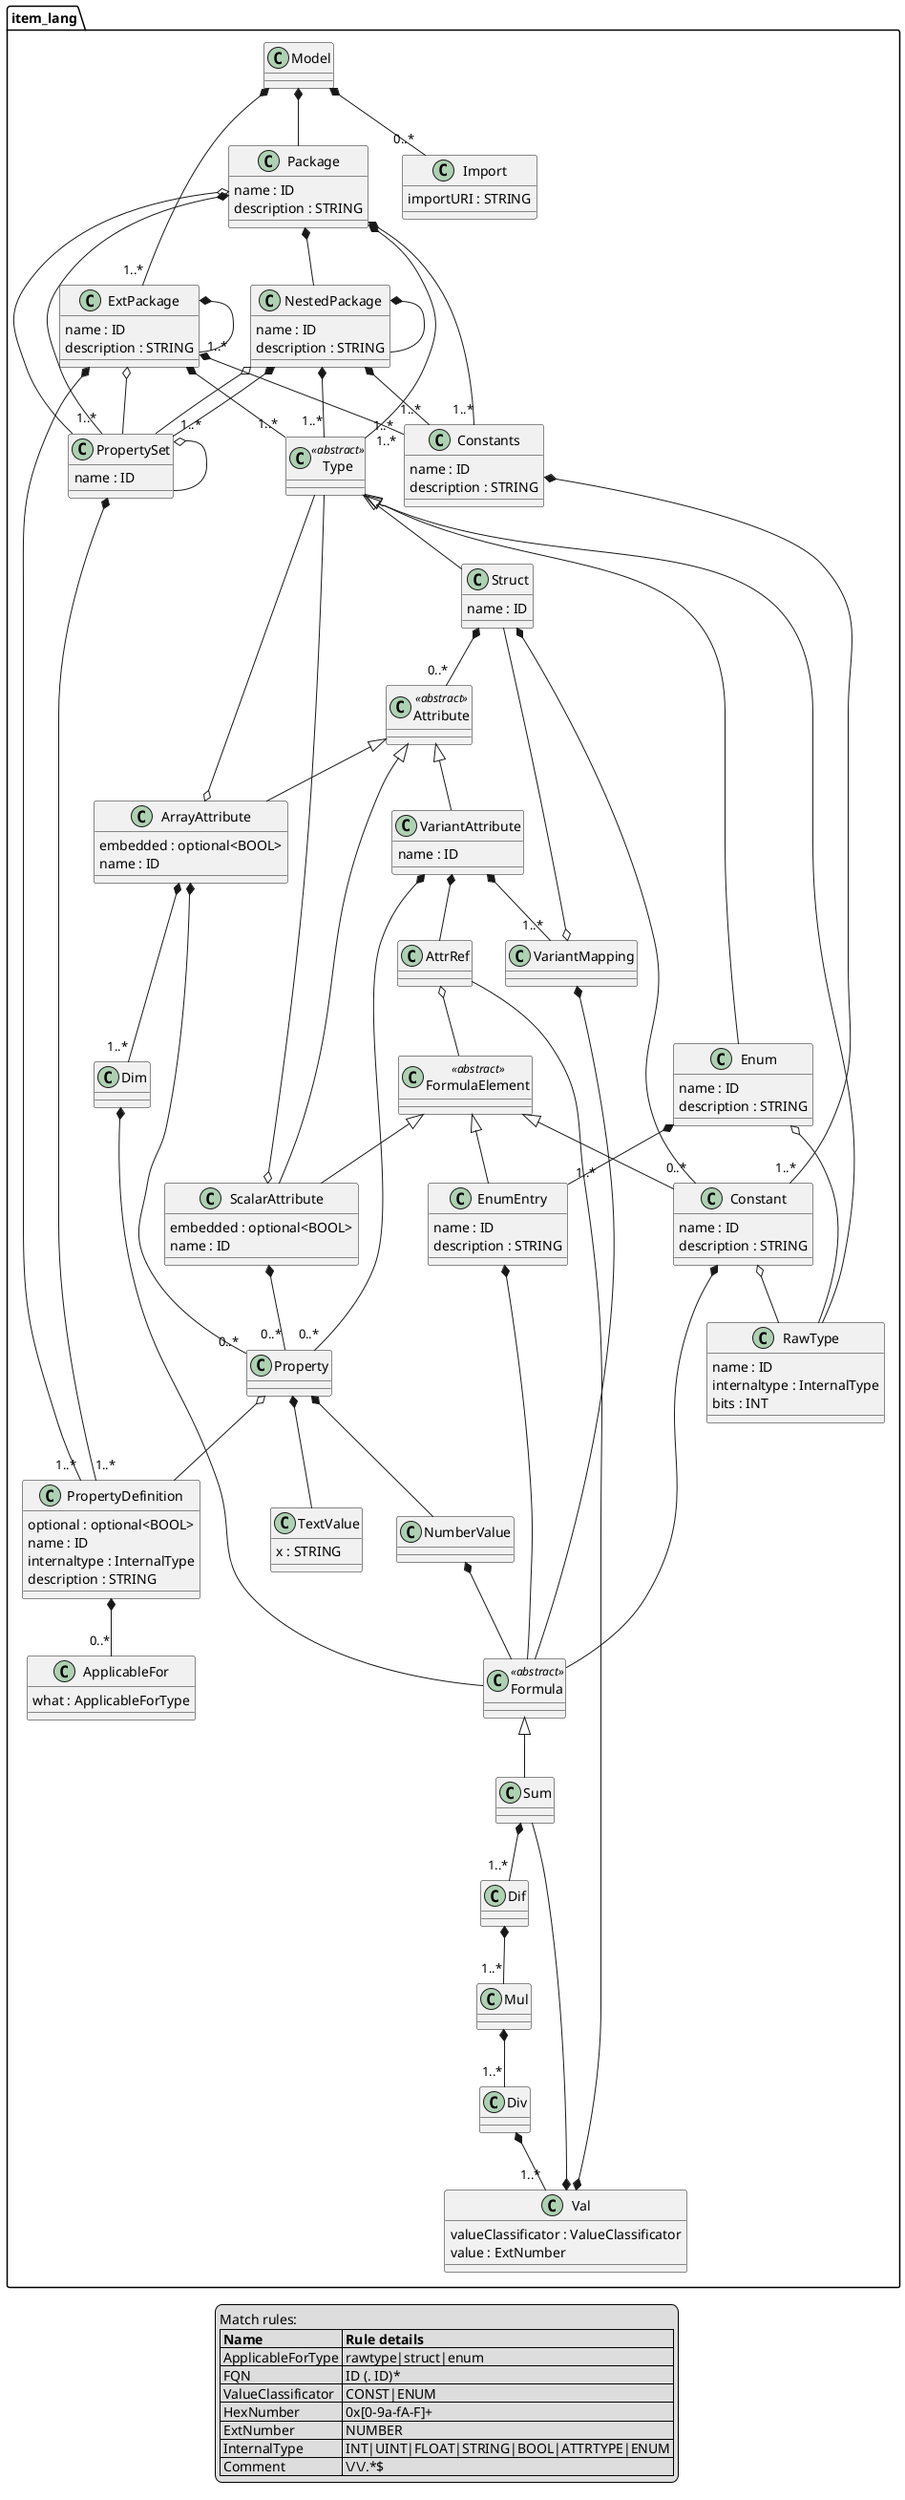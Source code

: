 @startuml
set namespaceSeparator .


class item_lang.Model  {
}


class item_lang.NestedPackage  {
  name : ID
  description : STRING
}


class item_lang.Package  {
  name : ID
  description : STRING
}


class item_lang.ExtPackage  {
  name : ID
  description : STRING
}


class item_lang.Struct  {
  name : ID
}


class item_lang.RawType  {
  name : ID
  internaltype : InternalType
  bits : INT
}


class item_lang.Enum  {
  name : ID
  description : STRING
}


class item_lang.Type <<abstract>> {
}


class item_lang.Attribute <<abstract>> {
}


class item_lang.VariantAttribute  {
  name : ID
}


class item_lang.ScalarAttribute  {
  embedded : optional<BOOL>
  name : ID
}


class item_lang.ArrayAttribute  {
  embedded : optional<BOOL>
  name : ID
}


class item_lang.FormulaElement <<abstract>> {
}


class item_lang.EnumEntry  {
  name : ID
  description : STRING
}


class item_lang.Dim  {
}


class item_lang.AttrRef  {
}


class item_lang.VariantMapping  {
}


class item_lang.Import  {
  importURI : STRING
}


class item_lang.Formula <<abstract>> {
}


class item_lang.Sum  {
}


class item_lang.Dif  {
}


class item_lang.Mul  {
}


class item_lang.Div  {
}


class item_lang.Val  {
  valueClassificator : ValueClassificator
  value : ExtNumber
}


class item_lang.PropertySet  {
  name : ID
}


class item_lang.PropertyDefinition  {
  optional : optional<BOOL>
  name : ID
  internaltype : InternalType
  description : STRING
}


class item_lang.ApplicableFor  {
  what : ApplicableForType
}


class item_lang.Property  {
}


class item_lang.Constants  {
  name : ID
  description : STRING
}


class item_lang.Constant  {
  name : ID
  description : STRING
}


class item_lang.TextValue  {
  x : STRING
}


class item_lang.NumberValue  {
}


item_lang.Model *-- "0..*" item_lang.Import
item_lang.Model *-- "1..*" item_lang.ExtPackage
item_lang.Model *-- item_lang.Package
item_lang.NestedPackage *-- item_lang.NestedPackage
item_lang.NestedPackage o-- item_lang.PropertySet
item_lang.NestedPackage *-- "1..*" item_lang.PropertySet
item_lang.NestedPackage *-- "1..*" item_lang.Type
item_lang.NestedPackage *-- "1..*" item_lang.Constants
item_lang.Package *-- item_lang.NestedPackage
item_lang.Package o-- item_lang.PropertySet
item_lang.Package *-- "1..*" item_lang.PropertySet
item_lang.Package *-- "1..*" item_lang.Type
item_lang.Package *-- "1..*" item_lang.Constants
item_lang.ExtPackage o-- item_lang.PropertySet
item_lang.ExtPackage *-- "1..*" item_lang.ExtPackage
item_lang.ExtPackage *-- "1..*" item_lang.PropertyDefinition
item_lang.ExtPackage *-- "1..*" item_lang.Type
item_lang.ExtPackage *-- "1..*" item_lang.Constants
item_lang.Struct *-- "0..*" item_lang.Constant
item_lang.Struct *-- "0..*" item_lang.Attribute
item_lang.Enum o-- item_lang.RawType
item_lang.Enum *-- "1..*" item_lang.EnumEntry
item_lang.Type <|-- item_lang.RawType
item_lang.Type <|-- item_lang.Struct
item_lang.Type <|-- item_lang.Enum
item_lang.Attribute <|-- item_lang.ScalarAttribute
item_lang.Attribute <|-- item_lang.ArrayAttribute
item_lang.Attribute <|-- item_lang.VariantAttribute
item_lang.VariantAttribute *-- item_lang.AttrRef
item_lang.VariantAttribute *-- "1..*" item_lang.VariantMapping
item_lang.VariantAttribute *-- "0..*" item_lang.Property
item_lang.ScalarAttribute o-- item_lang.Type
item_lang.ScalarAttribute *-- "0..*" item_lang.Property
item_lang.ArrayAttribute o-- item_lang.Type
item_lang.ArrayAttribute *-- "1..*" item_lang.Dim
item_lang.ArrayAttribute *-- "0..*" item_lang.Property
item_lang.FormulaElement <|-- item_lang.ScalarAttribute
item_lang.FormulaElement <|-- item_lang.Constant
item_lang.FormulaElement <|-- item_lang.EnumEntry
item_lang.EnumEntry *-- item_lang.Formula
item_lang.Dim *-- item_lang.Formula
item_lang.AttrRef o-- item_lang.FormulaElement
item_lang.VariantMapping *-- item_lang.Formula
item_lang.VariantMapping o-- item_lang.Struct
item_lang.Formula <|-- item_lang.Sum
item_lang.Sum *-- "1..*" item_lang.Dif
item_lang.Dif *-- "1..*" item_lang.Mul
item_lang.Mul *-- "1..*" item_lang.Div
item_lang.Div *-- "1..*" item_lang.Val
item_lang.Val *-- item_lang.AttrRef
item_lang.Val *-- item_lang.Sum
item_lang.PropertySet o-- item_lang.PropertySet
item_lang.PropertySet *-- "1..*" item_lang.PropertyDefinition
item_lang.PropertyDefinition *-- "0..*" item_lang.ApplicableFor
item_lang.Property o-- item_lang.PropertyDefinition
item_lang.Property *-- item_lang.TextValue
item_lang.Property *-- item_lang.NumberValue
item_lang.Constants *-- "1..*" item_lang.Constant
item_lang.Constant o-- item_lang.RawType
item_lang.Constant *-- item_lang.Formula
item_lang.NumberValue *-- item_lang.Formula

legend
  Match rules:
  |= Name  |= Rule details |
  | ApplicableForType | rawtype\|struct\|enum |
  | FQN | ID (. ID)* |
  | ValueClassificator | CONST\|ENUM |
  | HexNumber | 0x[0-9a-fA-F]+ |
  | ExtNumber | NUMBER |
  | InternalType | INT\|UINT\|FLOAT\|STRING\|BOOL\|ATTRTYPE\|ENUM |
  | Comment | \\/\\/.*$ |
end legend

@enduml
